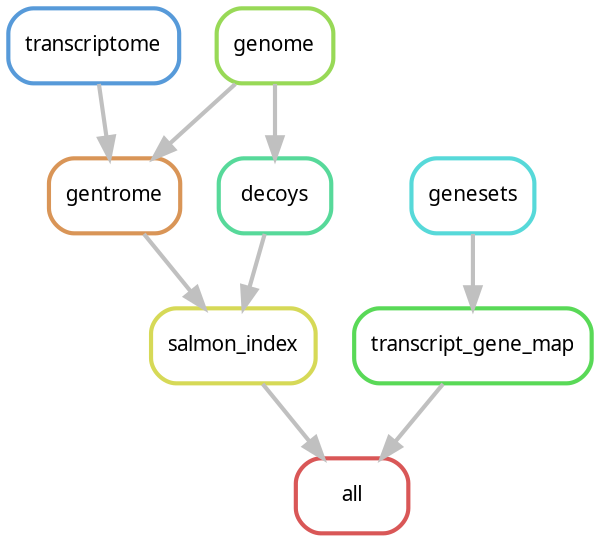 digraph snakemake_dag {
    graph[bgcolor=white, margin=0];
    node[shape=box, style=rounded, fontname=sans,                 fontsize=10, penwidth=2];
    edge[penwidth=2, color=grey];
	0[label = "all", color = "0.00 0.6 0.85", style="rounded"];
	1[label = "salmon_index", color = "0.17 0.6 0.85", style="rounded"];
	2[label = "gentrome", color = "0.08 0.6 0.85", style="rounded"];
	3[label = "genome", color = "0.25 0.6 0.85", style="rounded"];
	4[label = "transcriptome", color = "0.58 0.6 0.85", style="rounded"];
	5[label = "decoys", color = "0.42 0.6 0.85", style="rounded"];
	6[label = "transcript_gene_map", color = "0.33 0.6 0.85", style="rounded"];
	7[label = "genesets", color = "0.50 0.6 0.85", style="rounded"];
	1 -> 0
	6 -> 0
	2 -> 1
	5 -> 1
	3 -> 2
	4 -> 2
	3 -> 5
	7 -> 6
}            
